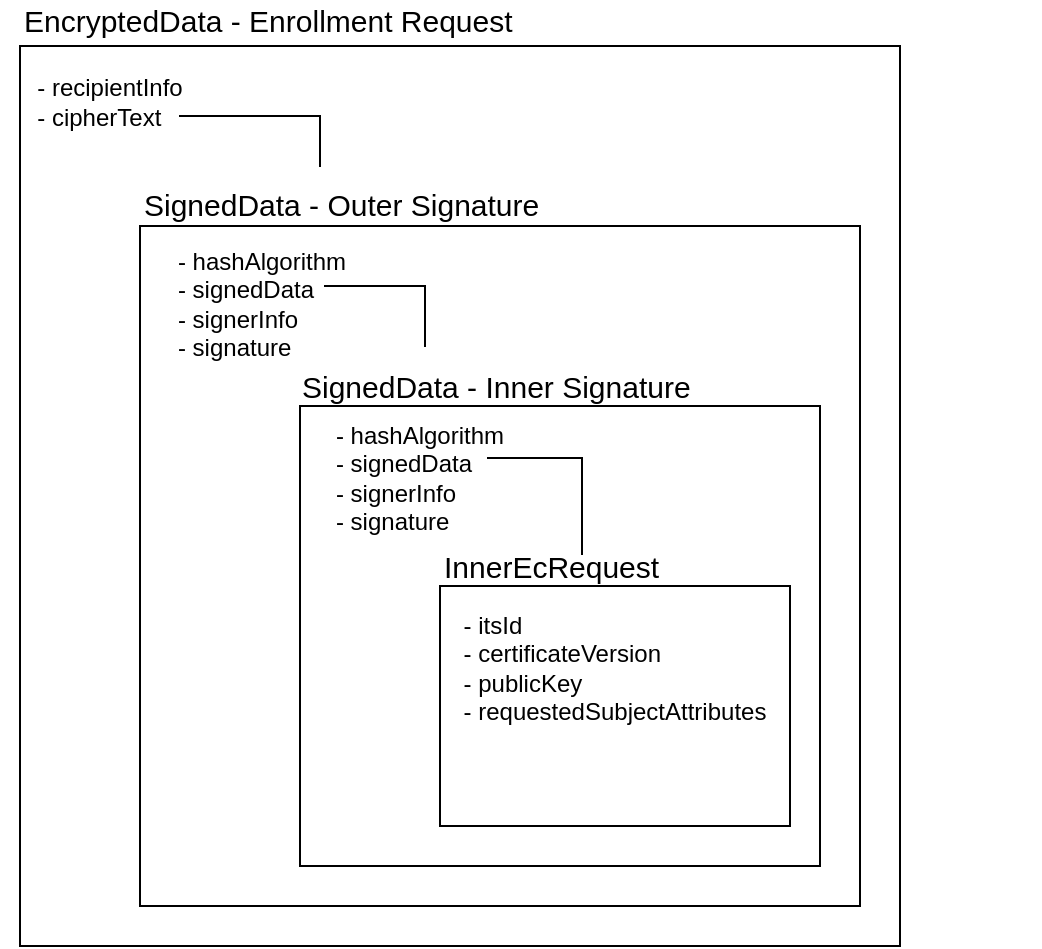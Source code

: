 <mxfile version="10.8.4" type="device"><diagram id="tmoRqwXlG9qdIhXPIE8v" name="Page-1"><mxGraphModel dx="1010" dy="577" grid="1" gridSize="10" guides="1" tooltips="1" connect="1" arrows="1" fold="1" page="1" pageScale="1" pageWidth="827" pageHeight="1169" math="0" shadow="0"><root><mxCell id="0"/><mxCell id="1" parent="0"/><mxCell id="GQad9RQ_AQmTn2VOyVyR-22" value="" style="rounded=0;whiteSpace=wrap;html=1;fontSize=15;" parent="1" vertex="1"><mxGeometry x="310" y="80" width="440" height="450" as="geometry"/></mxCell><mxCell id="GQad9RQ_AQmTn2VOyVyR-23" value="" style="rounded=0;whiteSpace=wrap;html=1;fontSize=15;" parent="1" vertex="1"><mxGeometry x="370" y="170" width="360" height="340" as="geometry"/></mxCell><mxCell id="GQad9RQ_AQmTn2VOyVyR-24" value="" style="rounded=0;whiteSpace=wrap;html=1;fontSize=15;" parent="1" vertex="1"><mxGeometry x="450" y="260" width="260" height="230" as="geometry"/></mxCell><mxCell id="GQad9RQ_AQmTn2VOyVyR-25" value="" style="rounded=0;whiteSpace=wrap;html=1;fontSize=15;" parent="1" vertex="1"><mxGeometry x="520" y="350" width="175" height="120" as="geometry"/></mxCell><mxCell id="GQad9RQ_AQmTn2VOyVyR-27" value="EncryptedData - Enrollment Request" style="text;html=1;strokeColor=none;fillColor=none;align=left;verticalAlign=middle;whiteSpace=wrap;rounded=0;fontSize=15;" parent="1" vertex="1"><mxGeometry x="310" y="57" width="300" height="20" as="geometry"/></mxCell><mxCell id="GQad9RQ_AQmTn2VOyVyR-28" value="SignedData - Inner Signature" style="text;html=1;strokeColor=none;fillColor=none;align=left;verticalAlign=middle;whiteSpace=wrap;rounded=0;fontSize=15;" parent="1" vertex="1"><mxGeometry x="449" y="235" width="300" height="30" as="geometry"/></mxCell><mxCell id="GQad9RQ_AQmTn2VOyVyR-29" value="SignedData - Outer Signature" style="text;html=1;strokeColor=none;fillColor=none;align=left;verticalAlign=middle;whiteSpace=wrap;rounded=0;fontSize=15;" parent="1" vertex="1"><mxGeometry x="370" y="149" width="300" height="20" as="geometry"/></mxCell><mxCell id="GQad9RQ_AQmTn2VOyVyR-30" value="InnerEcRequest" style="text;html=1;strokeColor=none;fillColor=none;align=left;verticalAlign=middle;whiteSpace=wrap;rounded=0;fontSize=15;" parent="1" vertex="1"><mxGeometry x="520" y="330" width="300" height="20" as="geometry"/></mxCell><mxCell id="GQad9RQ_AQmTn2VOyVyR-32" value="&lt;div style=&quot;font-size: 14px&quot; align=&quot;left&quot;&gt;&lt;font style=&quot;font-size: 12px&quot;&gt;- recipientInfo&lt;/font&gt;&lt;/div&gt;&lt;div style=&quot;font-size: 12px&quot; align=&quot;left&quot;&gt;&lt;font style=&quot;font-size: 12px&quot;&gt;- cipherText&lt;br&gt;&lt;/font&gt;&lt;/div&gt;" style="text;html=1;strokeColor=none;fillColor=none;align=center;verticalAlign=middle;whiteSpace=wrap;rounded=0;fontSize=15;" parent="1" vertex="1"><mxGeometry x="300" y="77" width="110" height="60" as="geometry"/></mxCell><mxCell id="GQad9RQ_AQmTn2VOyVyR-39" value="" style="shape=partialRectangle;whiteSpace=wrap;html=1;bottom=0;right=0;fillColor=none;fontSize=15;align=left;direction=south;" parent="1" vertex="1"><mxGeometry x="390" y="115" width="70" height="25" as="geometry"/></mxCell><mxCell id="GQad9RQ_AQmTn2VOyVyR-40" value="&lt;div style=&quot;font-size: 14px&quot; align=&quot;left&quot;&gt;&lt;font style=&quot;font-size: 12px&quot;&gt;- hashAlgorithm&lt;br&gt;&lt;/font&gt;&lt;/div&gt;&lt;div style=&quot;font-size: 12px&quot; align=&quot;left&quot;&gt;&lt;font style=&quot;font-size: 12px&quot;&gt;- signedData&lt;/font&gt;&lt;/div&gt;&lt;div style=&quot;font-size: 12px&quot; align=&quot;left&quot;&gt;&lt;font style=&quot;font-size: 12px&quot;&gt;- signerInfo&lt;/font&gt;&lt;/div&gt;&lt;div style=&quot;font-size: 12px&quot; align=&quot;left&quot;&gt;&lt;font style=&quot;font-size: 12px&quot;&gt;- signature&lt;br&gt;&lt;/font&gt;&lt;/div&gt;" style="text;html=1;strokeColor=none;fillColor=none;align=center;verticalAlign=middle;whiteSpace=wrap;rounded=0;fontSize=15;" parent="1" vertex="1"><mxGeometry x="375.5" y="178" width="110" height="60" as="geometry"/></mxCell><mxCell id="GQad9RQ_AQmTn2VOyVyR-41" value="" style="shape=partialRectangle;whiteSpace=wrap;html=1;bottom=0;right=0;fillColor=none;fontSize=15;align=left;direction=south;" parent="1" vertex="1"><mxGeometry x="462.5" y="200" width="50" height="30" as="geometry"/></mxCell><mxCell id="GQad9RQ_AQmTn2VOyVyR-43" value="&lt;div style=&quot;font-size: 14px&quot; align=&quot;left&quot;&gt;&lt;font style=&quot;font-size: 12px&quot;&gt;- hashAlgorithm&lt;br&gt;&lt;/font&gt;&lt;/div&gt;&lt;div style=&quot;font-size: 12px&quot; align=&quot;left&quot;&gt;&lt;font style=&quot;font-size: 12px&quot;&gt;- signedData&lt;/font&gt;&lt;/div&gt;&lt;div style=&quot;font-size: 12px&quot; align=&quot;left&quot;&gt;&lt;font style=&quot;font-size: 12px&quot;&gt;- signerInfo&lt;/font&gt;&lt;/div&gt;&lt;div style=&quot;font-size: 12px&quot; align=&quot;left&quot;&gt;&lt;font style=&quot;font-size: 12px&quot;&gt;- signature&lt;br&gt;&lt;/font&gt;&lt;/div&gt;" style="text;html=1;strokeColor=none;fillColor=none;align=center;verticalAlign=middle;whiteSpace=wrap;rounded=0;fontSize=15;" parent="1" vertex="1"><mxGeometry x="454.5" y="265" width="110" height="60" as="geometry"/></mxCell><mxCell id="GQad9RQ_AQmTn2VOyVyR-44" value="" style="shape=partialRectangle;whiteSpace=wrap;html=1;bottom=0;right=0;fillColor=none;fontSize=15;align=left;direction=south;" parent="1" vertex="1"><mxGeometry x="544" y="286" width="47" height="48" as="geometry"/></mxCell><mxCell id="GQad9RQ_AQmTn2VOyVyR-45" value="&lt;div style=&quot;font-size: 14px&quot; align=&quot;left&quot;&gt;&lt;font style=&quot;font-size: 12px&quot;&gt;- itsId&lt;br&gt;&lt;/font&gt;&lt;/div&gt;&lt;div style=&quot;font-size: 12px&quot; align=&quot;left&quot;&gt;&lt;font style=&quot;font-size: 12px&quot;&gt;- certificateVersion&lt;/font&gt;&lt;/div&gt;&lt;div style=&quot;font-size: 12px&quot; align=&quot;left&quot;&gt;&lt;font style=&quot;font-size: 12px&quot;&gt;- publicKey&lt;br&gt;&lt;/font&gt;&lt;/div&gt;&lt;div style=&quot;font-size: 12px&quot; align=&quot;left&quot;&gt;&lt;font style=&quot;font-size: 12px&quot;&gt;- requestedSubjectAttributes&lt;br&gt;&lt;/font&gt;&lt;/div&gt;" style="text;html=1;strokeColor=none;fillColor=none;align=center;verticalAlign=middle;whiteSpace=wrap;rounded=0;fontSize=15;" parent="1" vertex="1"><mxGeometry x="525" y="360" width="165" height="60" as="geometry"/></mxCell></root></mxGraphModel></diagram></mxfile>
